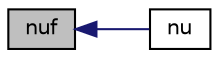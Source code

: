 digraph "nuf"
{
  bgcolor="transparent";
  edge [fontname="Helvetica",fontsize="10",labelfontname="Helvetica",labelfontsize="10"];
  node [fontname="Helvetica",fontsize="10",shape=record];
  rankdir="LR";
  Node1 [label="nuf",height=0.2,width=0.4,color="black", fillcolor="grey75", style="filled", fontcolor="black"];
  Node1 -> Node2 [dir="back",color="midnightblue",fontsize="10",style="solid",fontname="Helvetica"];
  Node2 [label="nu",height=0.2,width=0.4,color="black",URL="$a01068.html#a5fec494e61b1551180a70c3196d2da84",tooltip="Return the laminar viscosity for patch. "];
}

